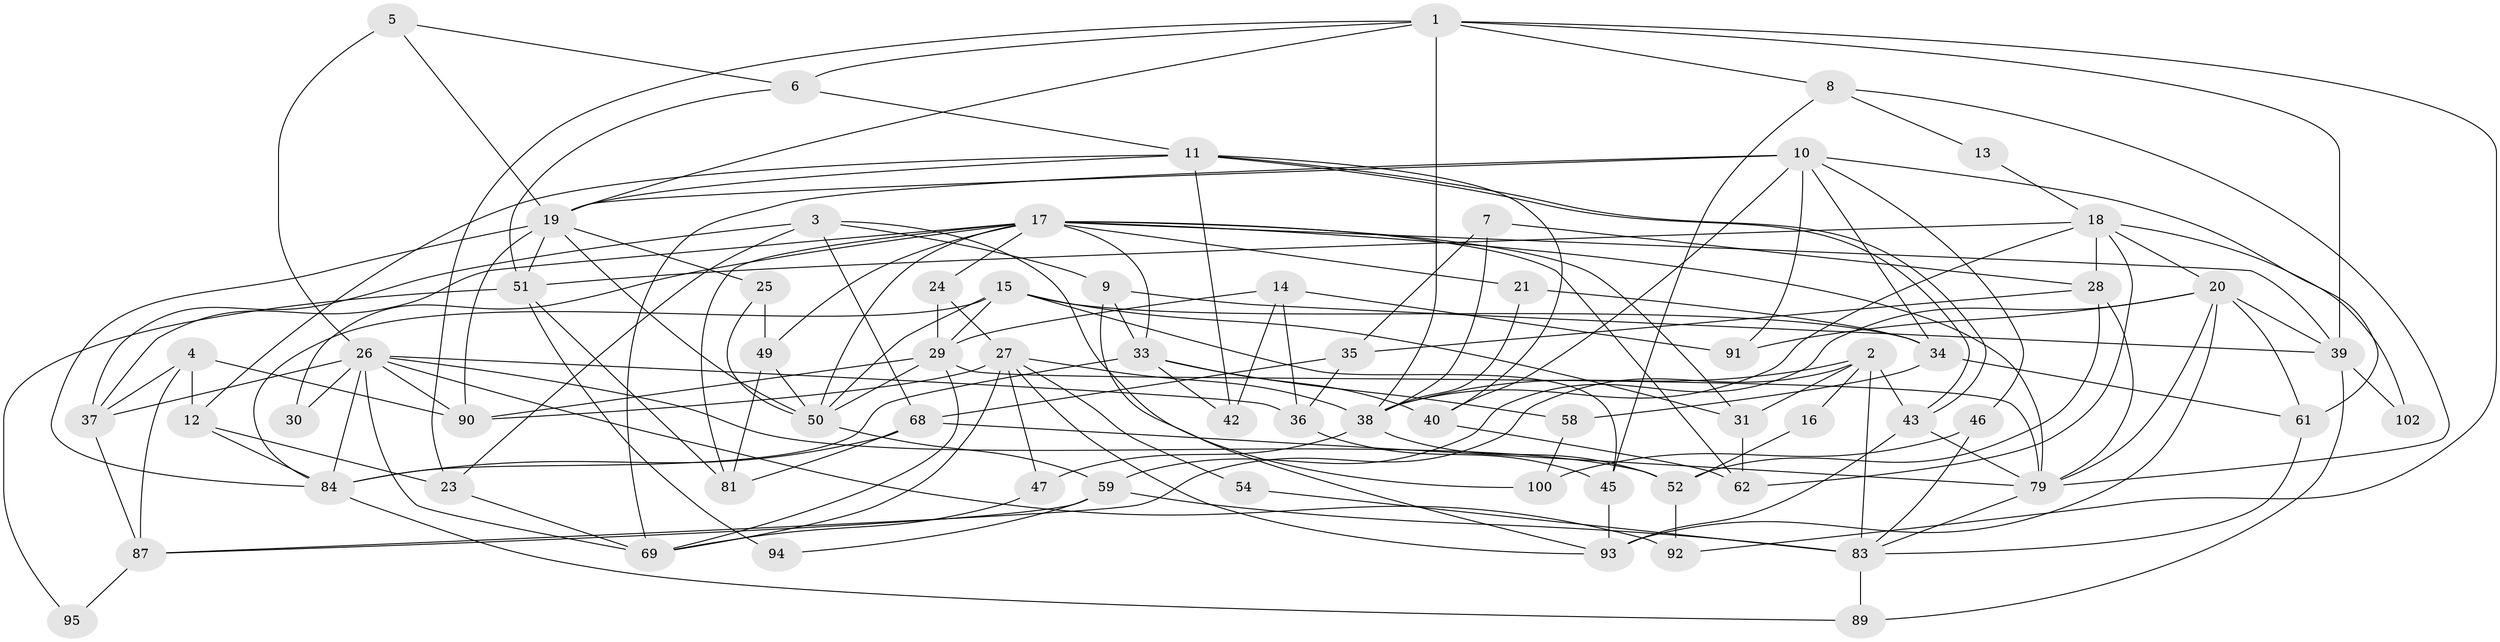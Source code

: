 // Generated by graph-tools (version 1.1) at 2025/52/02/27/25 19:52:08]
// undirected, 68 vertices, 162 edges
graph export_dot {
graph [start="1"]
  node [color=gray90,style=filled];
  1 [super="+70"];
  2 [super="+97"];
  3 [super="+63"];
  4 [super="+98"];
  5;
  6;
  7 [super="+41"];
  8 [super="+60"];
  9 [super="+48"];
  10 [super="+72"];
  11 [super="+74"];
  12;
  13;
  14 [super="+103"];
  15 [super="+22"];
  16;
  17 [super="+57"];
  18 [super="+53"];
  19 [super="+77"];
  20 [super="+65"];
  21;
  23;
  24;
  25;
  26 [super="+32"];
  27 [super="+64"];
  28;
  29 [super="+67"];
  30;
  31 [super="+76"];
  33 [super="+66"];
  34;
  35 [super="+44"];
  36;
  37 [super="+88"];
  38 [super="+56"];
  39 [super="+78"];
  40;
  42;
  43;
  45 [super="+85"];
  46;
  47;
  49;
  50 [super="+55"];
  51 [super="+71"];
  52 [super="+104"];
  54;
  58 [super="+73"];
  59 [super="+86"];
  61 [super="+80"];
  62;
  68 [super="+75"];
  69 [super="+96"];
  79 [super="+82"];
  81;
  83 [super="+99"];
  84 [super="+101"];
  87;
  89;
  90;
  91;
  92;
  93;
  94;
  95;
  100;
  102;
  1 -- 39;
  1 -- 92;
  1 -- 23;
  1 -- 38;
  1 -- 6;
  1 -- 8;
  1 -- 19;
  2 -- 43;
  2 -- 31 [weight=2];
  2 -- 87;
  2 -- 16;
  2 -- 83;
  2 -- 38;
  3 -- 100;
  3 -- 23;
  3 -- 68;
  3 -- 9;
  3 -- 37;
  4 -- 12;
  4 -- 90;
  4 -- 87;
  4 -- 37;
  5 -- 19;
  5 -- 26;
  5 -- 6;
  6 -- 11;
  6 -- 51;
  7 -- 35;
  7 -- 28;
  7 -- 38 [weight=2];
  8 -- 79;
  8 -- 45;
  8 -- 13;
  9 -- 93;
  9 -- 39;
  9 -- 33;
  10 -- 34;
  10 -- 61;
  10 -- 19;
  10 -- 46;
  10 -- 40;
  10 -- 91;
  10 -- 69;
  11 -- 43;
  11 -- 43;
  11 -- 40;
  11 -- 19;
  11 -- 42;
  11 -- 12;
  12 -- 84;
  12 -- 23;
  13 -- 18;
  14 -- 36;
  14 -- 91;
  14 -- 42;
  14 -- 29;
  15 -- 50;
  15 -- 45;
  15 -- 31;
  15 -- 34;
  15 -- 84;
  15 -- 29;
  16 -- 52;
  17 -- 21;
  17 -- 49;
  17 -- 50;
  17 -- 62;
  17 -- 81;
  17 -- 79;
  17 -- 24;
  17 -- 30;
  17 -- 31;
  17 -- 39;
  17 -- 33;
  17 -- 37;
  18 -- 62;
  18 -- 51;
  18 -- 20;
  18 -- 38;
  18 -- 102;
  18 -- 28;
  19 -- 50;
  19 -- 90;
  19 -- 84;
  19 -- 51;
  19 -- 25;
  20 -- 79;
  20 -- 39;
  20 -- 91;
  20 -- 93;
  20 -- 61;
  20 -- 59;
  21 -- 38;
  21 -- 34;
  23 -- 69;
  24 -- 29;
  24 -- 27;
  25 -- 49;
  25 -- 50;
  26 -- 92;
  26 -- 30;
  26 -- 37;
  26 -- 52;
  26 -- 69;
  26 -- 84;
  26 -- 36;
  26 -- 90;
  27 -- 54;
  27 -- 90;
  27 -- 93;
  27 -- 47;
  27 -- 69;
  27 -- 38;
  28 -- 79;
  28 -- 35;
  28 -- 52;
  29 -- 90;
  29 -- 50;
  29 -- 69;
  29 -- 79;
  31 -- 62;
  33 -- 42;
  33 -- 58;
  33 -- 40;
  33 -- 84;
  34 -- 58;
  34 -- 61;
  35 -- 36;
  35 -- 68;
  36 -- 45 [weight=2];
  37 -- 87;
  38 -- 52;
  38 -- 47;
  39 -- 102;
  39 -- 89;
  40 -- 62;
  43 -- 79;
  43 -- 93;
  45 -- 93;
  46 -- 83;
  46 -- 100;
  47 -- 69;
  49 -- 50;
  49 -- 81;
  50 -- 59;
  51 -- 81;
  51 -- 94;
  51 -- 95;
  52 -- 92;
  54 -- 83 [weight=2];
  58 -- 100;
  59 -- 83;
  59 -- 87;
  59 -- 94;
  61 -- 83;
  68 -- 79;
  68 -- 81;
  68 -- 84;
  79 -- 83;
  83 -- 89;
  84 -- 89;
  87 -- 95;
}
